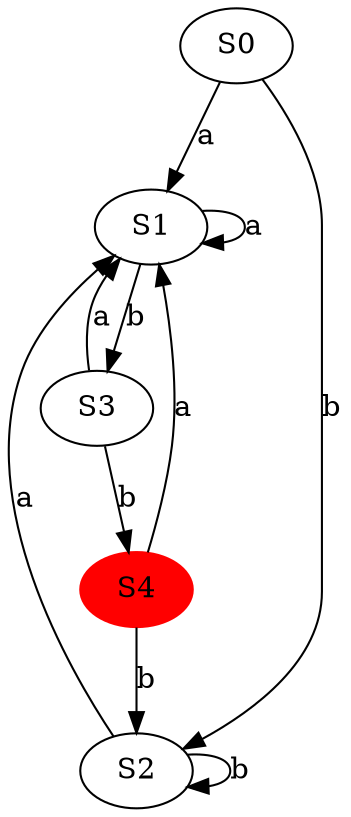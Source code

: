 digraph G {
  S0 -> S1 [label="a"];
  S0 -> S2 [label="b"];
  S1 -> S1 [label="a"];
  S1 -> S3 [label="b"];
  S2 -> S1 [label="a"];
  S2 -> S2 [label="b"];
  S3 -> S1 [label="a"];
  S3 -> S4 [label="b"];
  S4 [style="filled" color="red"]
  S4 -> S1 [label="a"];
  S4 -> S2 [label="b"];
}

